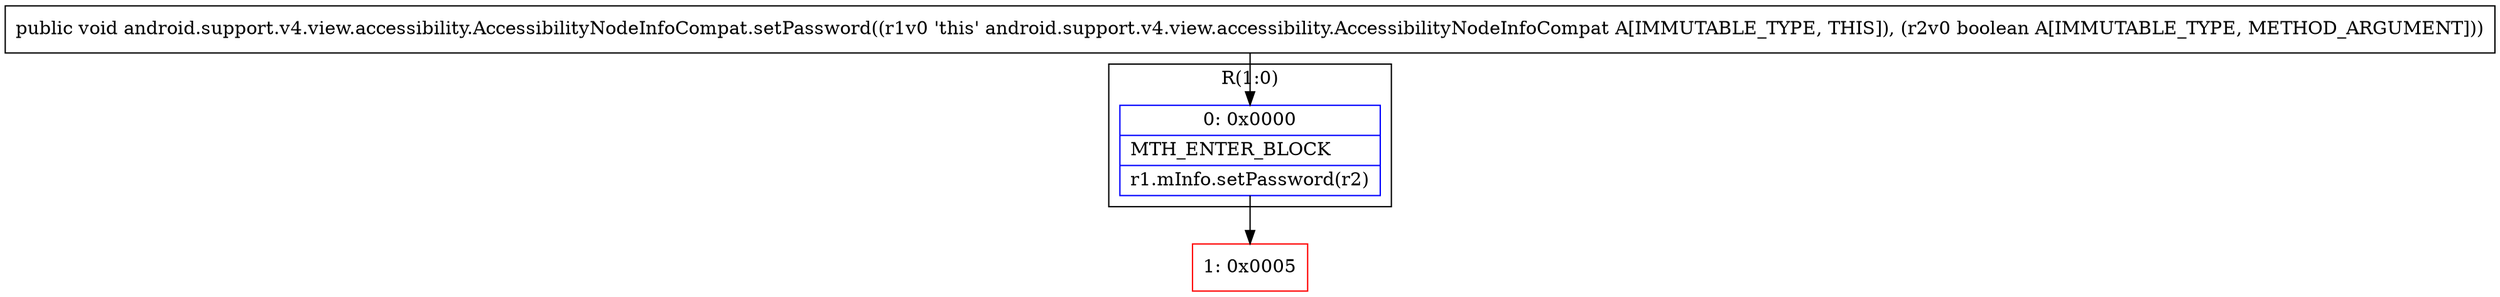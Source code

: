 digraph "CFG forandroid.support.v4.view.accessibility.AccessibilityNodeInfoCompat.setPassword(Z)V" {
subgraph cluster_Region_1969586910 {
label = "R(1:0)";
node [shape=record,color=blue];
Node_0 [shape=record,label="{0\:\ 0x0000|MTH_ENTER_BLOCK\l|r1.mInfo.setPassword(r2)\l}"];
}
Node_1 [shape=record,color=red,label="{1\:\ 0x0005}"];
MethodNode[shape=record,label="{public void android.support.v4.view.accessibility.AccessibilityNodeInfoCompat.setPassword((r1v0 'this' android.support.v4.view.accessibility.AccessibilityNodeInfoCompat A[IMMUTABLE_TYPE, THIS]), (r2v0 boolean A[IMMUTABLE_TYPE, METHOD_ARGUMENT])) }"];
MethodNode -> Node_0;
Node_0 -> Node_1;
}


